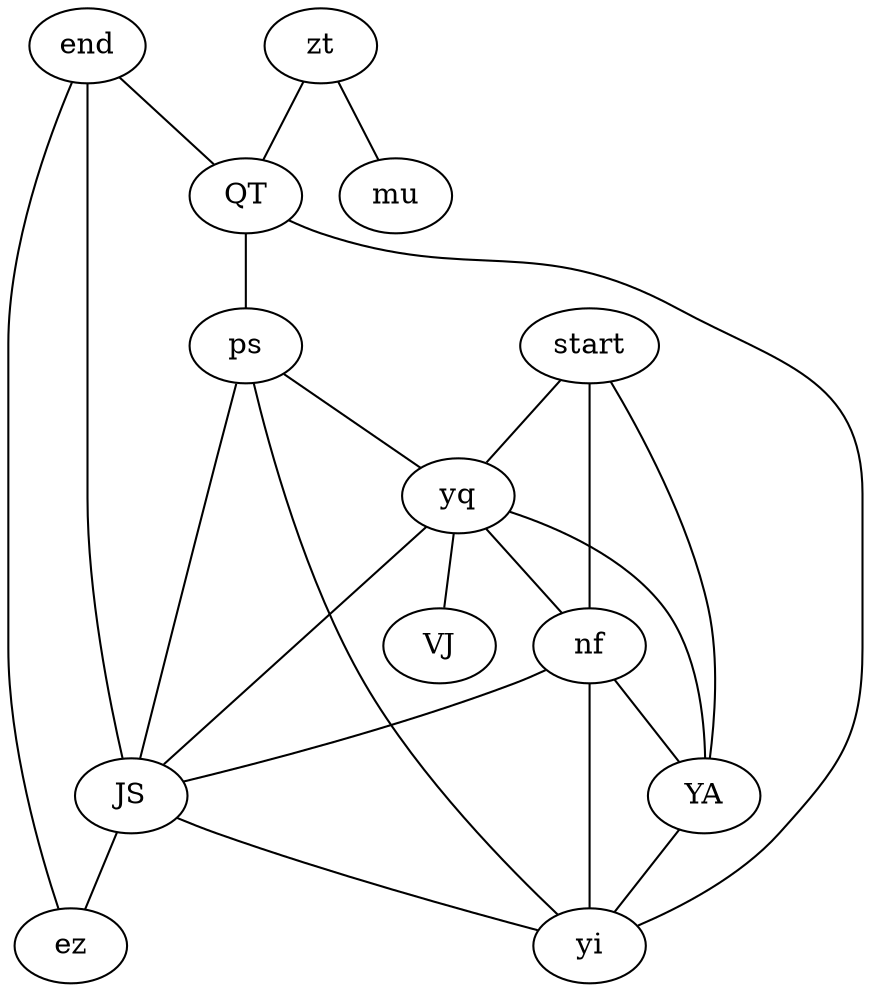 strict graph {
start -- YA
ps -- yq
zt -- mu
JS -- yi
yq -- VJ
QT -- ps
start -- yq
YA -- yi
start -- nf
nf -- YA
nf -- JS
JS -- ez
yq -- JS
ps -- JS
ps -- yi
yq -- nf
QT -- yi
end -- QT
nf -- yi
zt -- QT
end -- ez
yq -- YA
end -- JS
}
